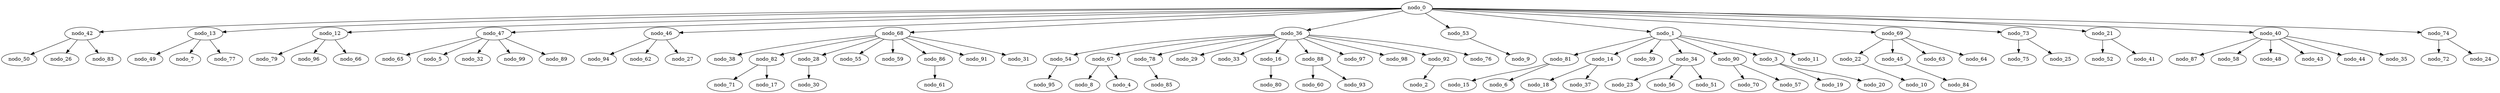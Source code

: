 digraph gen_gilbert_100_bfs {
  nodo_81 -> nodo_15;
  nodo_42 -> nodo_50;
  nodo_14 -> nodo_18;
  nodo_13 -> nodo_49;
  nodo_12 -> nodo_79;
  nodo_47 -> nodo_65;
  nodo_46 -> nodo_94;
  nodo_68 -> nodo_38;
  nodo_82 -> nodo_71;
  nodo_36 -> nodo_54;
  nodo_0 -> nodo_53;
  nodo_1 -> nodo_39;
  nodo_67 -> nodo_8;
  nodo_0 -> nodo_69;
  nodo_0 -> nodo_68;
  nodo_69 -> nodo_22;
  nodo_28 -> nodo_30;
  nodo_68 -> nodo_55;
  nodo_67 -> nodo_4;
  nodo_12 -> nodo_96;
  nodo_1 -> nodo_34;
  nodo_34 -> nodo_23;
  nodo_78 -> nodo_85;
  nodo_90 -> nodo_70;
  nodo_73 -> nodo_75;
  nodo_21 -> nodo_52;
  nodo_36 -> nodo_29;
  nodo_13 -> nodo_7;
  nodo_42 -> nodo_26;
  nodo_68 -> nodo_59;
  nodo_36 -> nodo_33;
  nodo_12 -> nodo_66;
  nodo_40 -> nodo_87;
  nodo_0 -> nodo_74;
  nodo_0 -> nodo_73;
  nodo_74 -> nodo_72;
  nodo_47 -> nodo_5;
  nodo_36 -> nodo_16;
  nodo_69 -> nodo_45;
  nodo_88 -> nodo_60;
  nodo_81 -> nodo_6;
  nodo_47 -> nodo_32;
  nodo_46 -> nodo_62;
  nodo_68 -> nodo_82;
  nodo_0 -> nodo_13;
  nodo_0 -> nodo_12;
  nodo_68 -> nodo_86;
  nodo_88 -> nodo_93;
  nodo_45 -> nodo_84;
  nodo_36 -> nodo_97;
  nodo_36 -> nodo_98;
  nodo_92 -> nodo_2;
  nodo_73 -> nodo_25;
  nodo_36 -> nodo_92;
  nodo_16 -> nodo_80;
  nodo_1 -> nodo_3;
  nodo_21 -> nodo_41;
  nodo_68 -> nodo_91;
  nodo_82 -> nodo_17;
  nodo_22 -> nodo_10;
  nodo_42 -> nodo_83;
  nodo_47 -> nodo_99;
  nodo_3 -> nodo_19;
  nodo_69 -> nodo_63;
  nodo_69 -> nodo_64;
  nodo_40 -> nodo_58;
  nodo_86 -> nodo_61;
  nodo_36 -> nodo_88;
  nodo_0 -> nodo_21;
  nodo_54 -> nodo_95;
  nodo_53 -> nodo_9;
  nodo_74 -> nodo_24;
  nodo_0 -> nodo_36;
  nodo_47 -> nodo_89;
  nodo_14 -> nodo_37;
  nodo_1 -> nodo_81;
  nodo_3 -> nodo_20;
  nodo_36 -> nodo_76;
  nodo_40 -> nodo_48;
  nodo_46 -> nodo_27;
  nodo_36 -> nodo_78;
  nodo_40 -> nodo_43;
  nodo_13 -> nodo_77;
  nodo_40 -> nodo_44;
  nodo_34 -> nodo_56;
  nodo_34 -> nodo_51;
  nodo_0 -> nodo_1;
  nodo_0 -> nodo_47;
  nodo_0 -> nodo_46;
  nodo_1 -> nodo_14;
  nodo_68 -> nodo_31;
  nodo_68 -> nodo_28;
  nodo_90 -> nodo_57;
  nodo_40 -> nodo_35;
  nodo_1 -> nodo_90;
  nodo_36 -> nodo_67;
  nodo_1 -> nodo_11;
  nodo_0 -> nodo_42;
  nodo_0 -> nodo_40;
}